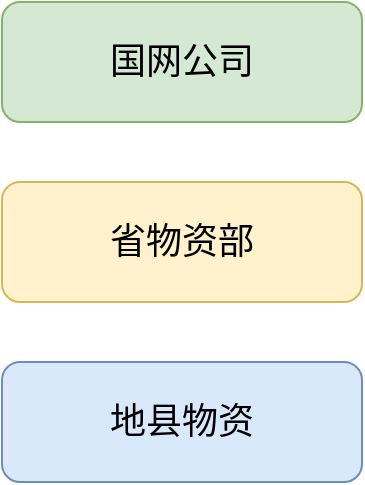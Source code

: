 <mxfile version="17.1.0" type="github">
  <diagram id="MAooeKKgTLRPPvrXeH5u" name="第 1 页">
    <mxGraphModel dx="1038" dy="539" grid="1" gridSize="10" guides="1" tooltips="1" connect="1" arrows="1" fold="1" page="1" pageScale="1" pageWidth="827" pageHeight="1169" math="0" shadow="0">
      <root>
        <mxCell id="0" />
        <mxCell id="1" parent="0" />
        <mxCell id="EQoYHqeXaqkLKB-YouGK-1" value="国网公司" style="rounded=1;whiteSpace=wrap;html=1;fontSize=18;fontFamily=MiSans;fillColor=#d5e8d4;strokeColor=#82b366;" vertex="1" parent="1">
          <mxGeometry x="80" y="60" width="180" height="60" as="geometry" />
        </mxCell>
        <mxCell id="EQoYHqeXaqkLKB-YouGK-2" value="省物资部" style="rounded=1;whiteSpace=wrap;html=1;fontSize=18;fontFamily=MiSans;fillColor=#fff2cc;strokeColor=#d6b656;" vertex="1" parent="1">
          <mxGeometry x="80" y="150" width="180" height="60" as="geometry" />
        </mxCell>
        <mxCell id="EQoYHqeXaqkLKB-YouGK-3" value="地县物资" style="rounded=1;whiteSpace=wrap;html=1;fontSize=18;fontFamily=MiSans;fillColor=#dae8fc;strokeColor=#6c8ebf;" vertex="1" parent="1">
          <mxGeometry x="80" y="240" width="180" height="60" as="geometry" />
        </mxCell>
      </root>
    </mxGraphModel>
  </diagram>
</mxfile>
